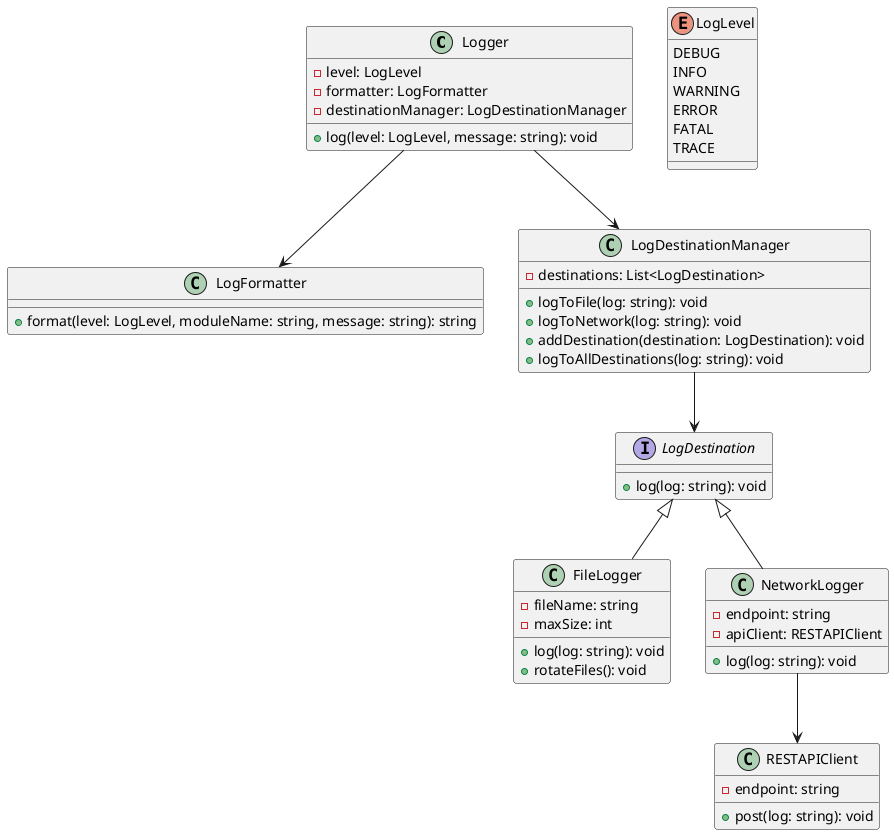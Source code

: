 @startuml
class Logger {
  - level: LogLevel
  - formatter: LogFormatter
  - destinationManager: LogDestinationManager
  + log(level: LogLevel, message: string): void
}

class LogFormatter {
  + format(level: LogLevel, moduleName: string, message: string): string
}

interface LogDestination {
  + log(log: string): void
}

class LogDestinationManager {
  - destinations: List<LogDestination>
  + logToFile(log: string): void
  + logToNetwork(log: string): void
  + addDestination(destination: LogDestination): void
  + logToAllDestinations(log: string): void
}

class FileLogger {
  - fileName: string
  - maxSize: int
  + log(log: string): void
  + rotateFiles(): void
}

class NetworkLogger {
  - endpoint: string
  - apiClient: RESTAPIClient
  + log(log: string): void
}

class RESTAPIClient {
  - endpoint: string
  + post(log: string): void
}

enum LogLevel {
    DEBUG
    INFO
    WARNING
    ERROR
    FATAL
    TRACE
}

Logger --> LogFormatter
Logger --> LogDestinationManager
LogDestinationManager --> LogDestination
LogDestination <|-- FileLogger
LogDestination <|-- NetworkLogger
NetworkLogger --> RESTAPIClient
@enduml
